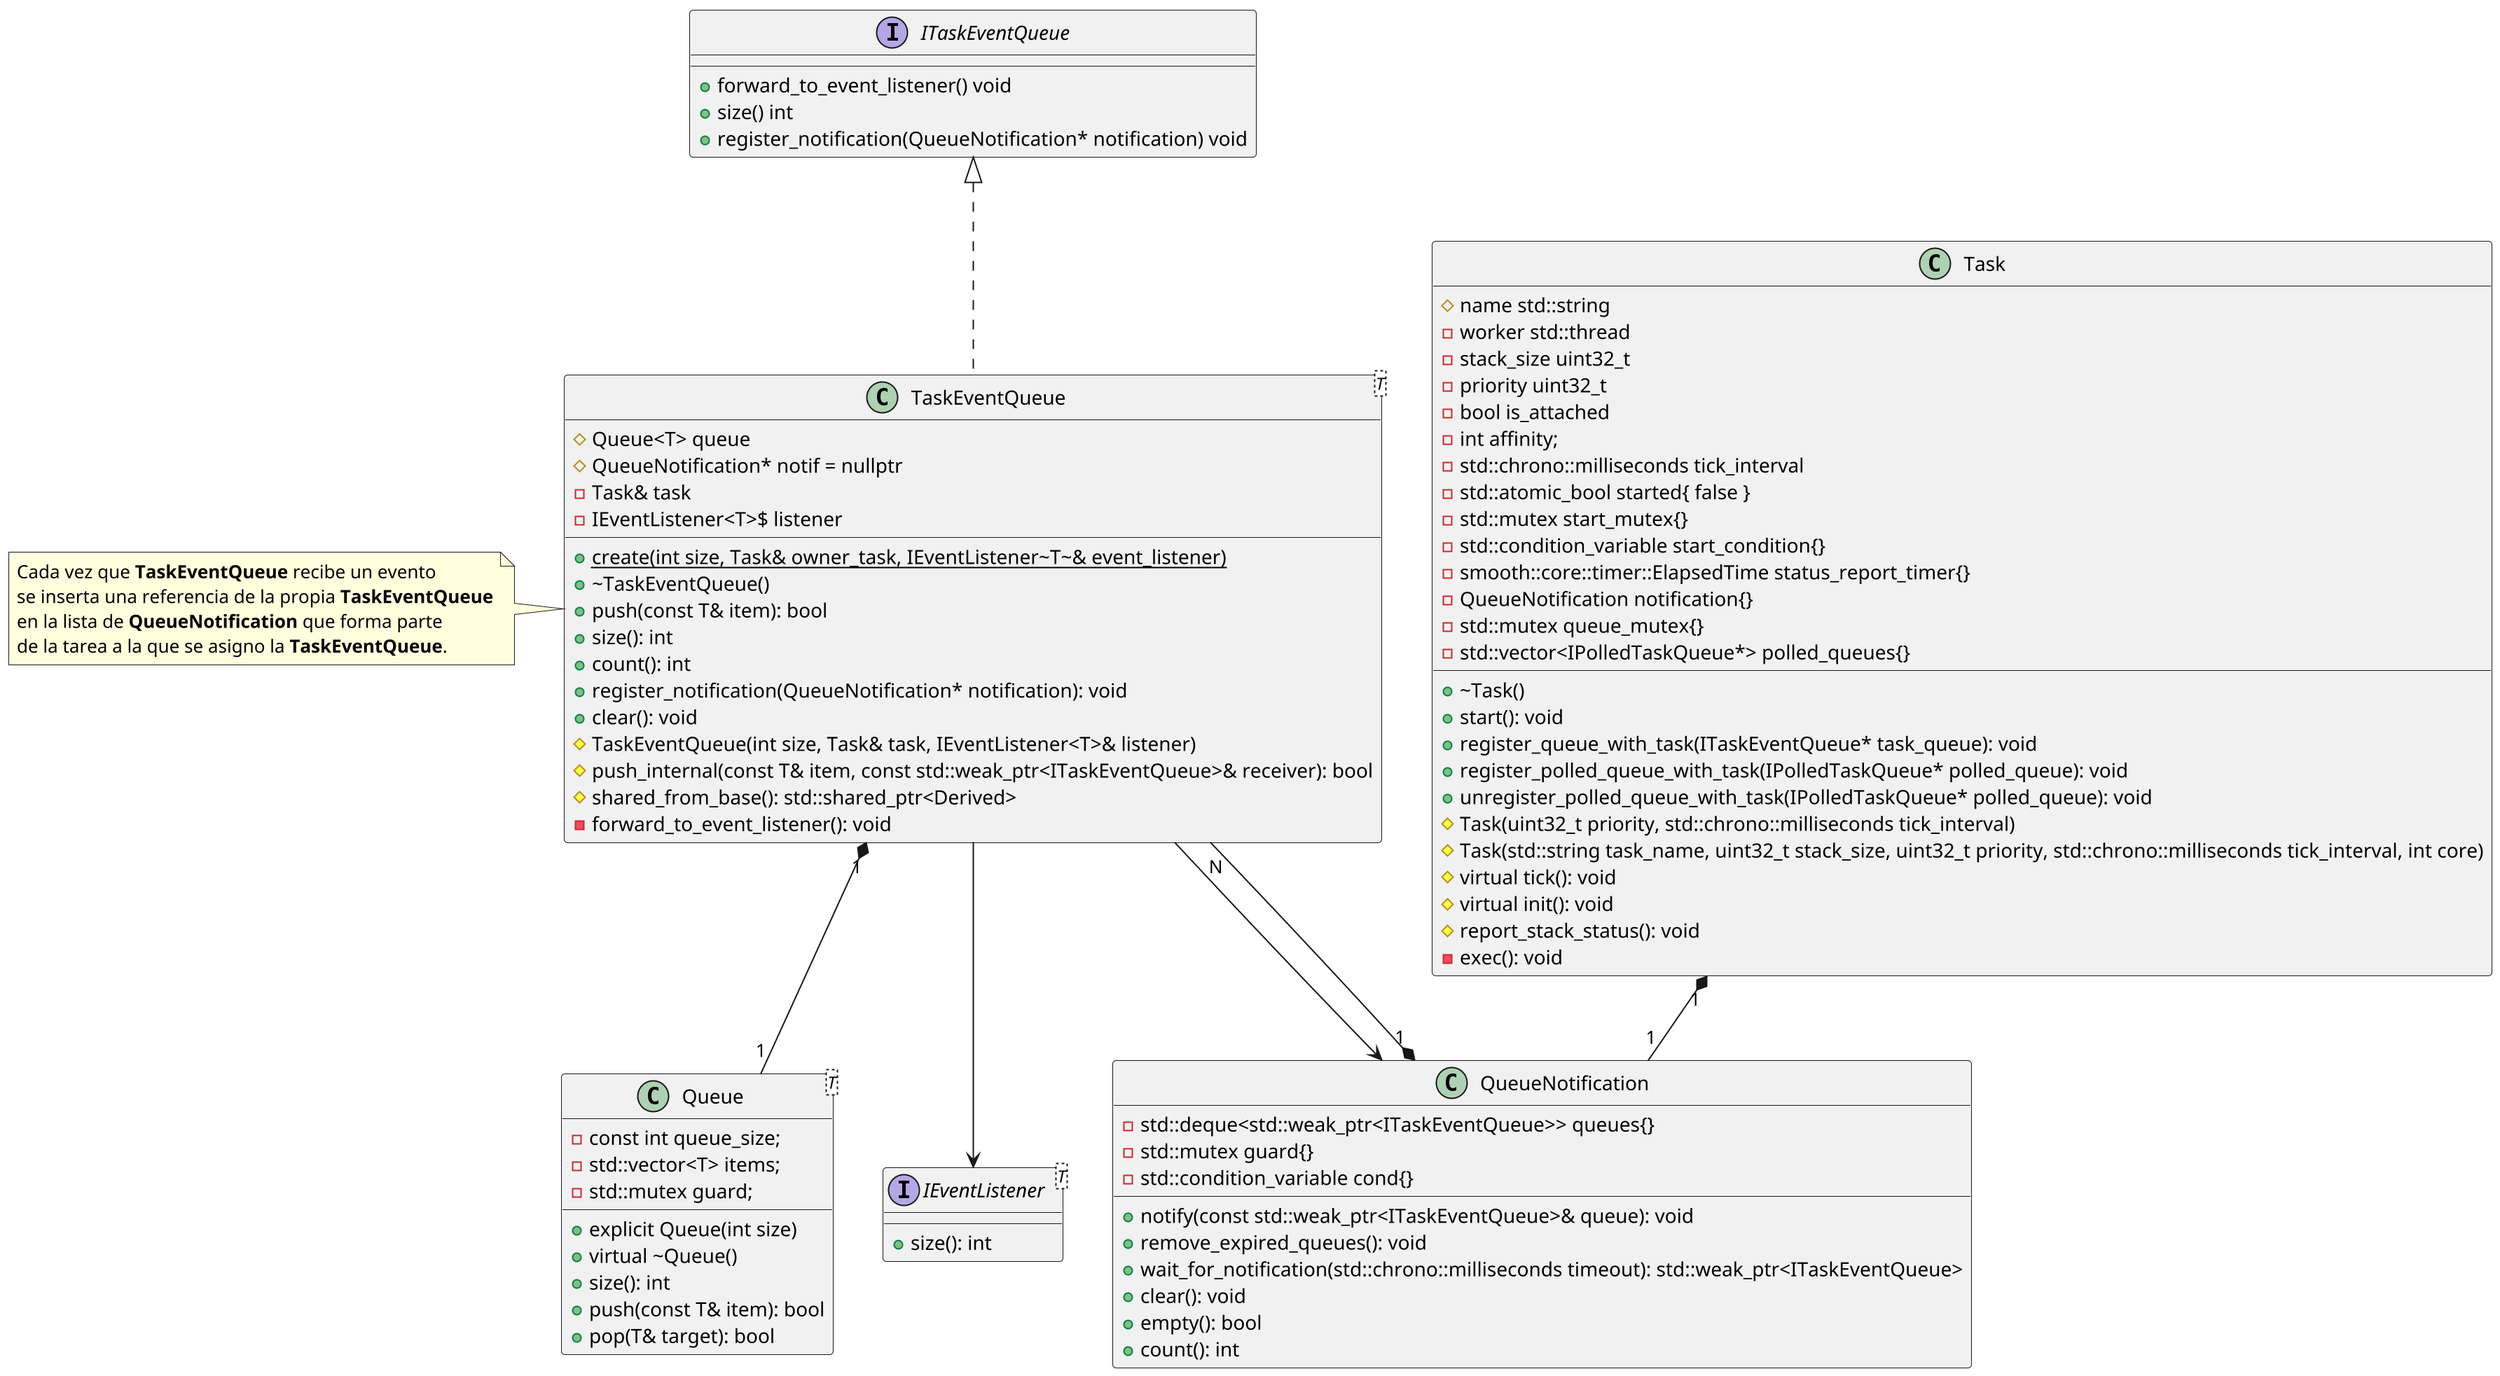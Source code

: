 @startuml ipc

scale 2


interface ITaskEventQueue {
    +forward_to_event_listener() void
    +size() int
    +register_notification(QueueNotification* notification) void
}

class TaskEventQueue<T> {
    #Queue<T> queue
    #QueueNotification* notif = nullptr
    -Task& task
    -IEventListener<T>$ listener
    {static} +create(int size, Task& owner_task, IEventListener~T~& event_listener)
    +~TaskEventQueue()
    +push(const T& item): bool
    +size(): int
    +count(): int
    +register_notification(QueueNotification* notification): void
    +clear(): void
    #TaskEventQueue(int size, Task& task, IEventListener<T>& listener)
    #push_internal(const T& item, const std::weak_ptr<ITaskEventQueue>& receiver): bool
    #shared_from_base(): std::shared_ptr<Derived>
    -forward_to_event_listener(): void
}
note left
Cada vez que <b>TaskEventQueue</b> recibe un evento 
se inserta una referencia de la propia <b>TaskEventQueue</b>
en la lista de <b>QueueNotification</b> que forma parte 
de la tarea a la que se asigno la <b>TaskEventQueue</b>.
end note

class Queue<T> {
    -const int queue_size;
    -std::vector<T> items;
    -std::mutex guard;
    +explicit Queue(int size)
    +virtual ~Queue()
    +size(): int
    +push(const T& item): bool
    +pop(T& target): bool
}

class QueueNotification {
    -std::deque<std::weak_ptr<ITaskEventQueue>> queues{}
    -std::mutex guard{}
    -std::condition_variable cond{}
    +notify(const std::weak_ptr<ITaskEventQueue>& queue): void
    +remove_expired_queues(): void
    +wait_for_notification(std::chrono::milliseconds timeout): std::weak_ptr<ITaskEventQueue>
    +clear(): void
    +empty(): bool
    +count(): int
}

interface IEventListener<T> {
    +size(): int
}

class Task {
    +~Task()
    +start(): void
    +register_queue_with_task(ITaskEventQueue* task_queue): void
    +register_polled_queue_with_task(IPolledTaskQueue* polled_queue): void
    +unregister_polled_queue_with_task(IPolledTaskQueue* polled_queue): void
    #name std::string
    #Task(uint32_t priority, std::chrono::milliseconds tick_interval)
    #Task(std::string task_name, uint32_t stack_size, uint32_t priority, std::chrono::milliseconds tick_interval, int core)
    #virtual tick(): void
    #virtual init(): void
    #report_stack_status(): void
    -worker std::thread
    -stack_size uint32_t
    -priority uint32_t
    -bool is_attached
    -int affinity;
    -std::chrono::milliseconds tick_interval
    -std::atomic_bool started{ false }
    -std::mutex start_mutex{}
    -std::condition_variable start_condition{}
    -smooth::core::timer::ElapsedTime status_report_timer{}
    -QueueNotification notification{}
    -std::mutex queue_mutex{}
    -std::vector<IPolledTaskQueue*> polled_queues{}
    -exec(): void
}

Task "1" *-- "1" QueueNotification

class TaskEventQueue implements ITaskEventQueue
TaskEventQueue "1" *-- "1" Queue
TaskEventQueue --> QueueNotification
TaskEventQueue --> IEventListener

QueueNotification "1" *-- "N" TaskEventQueue

@enduml